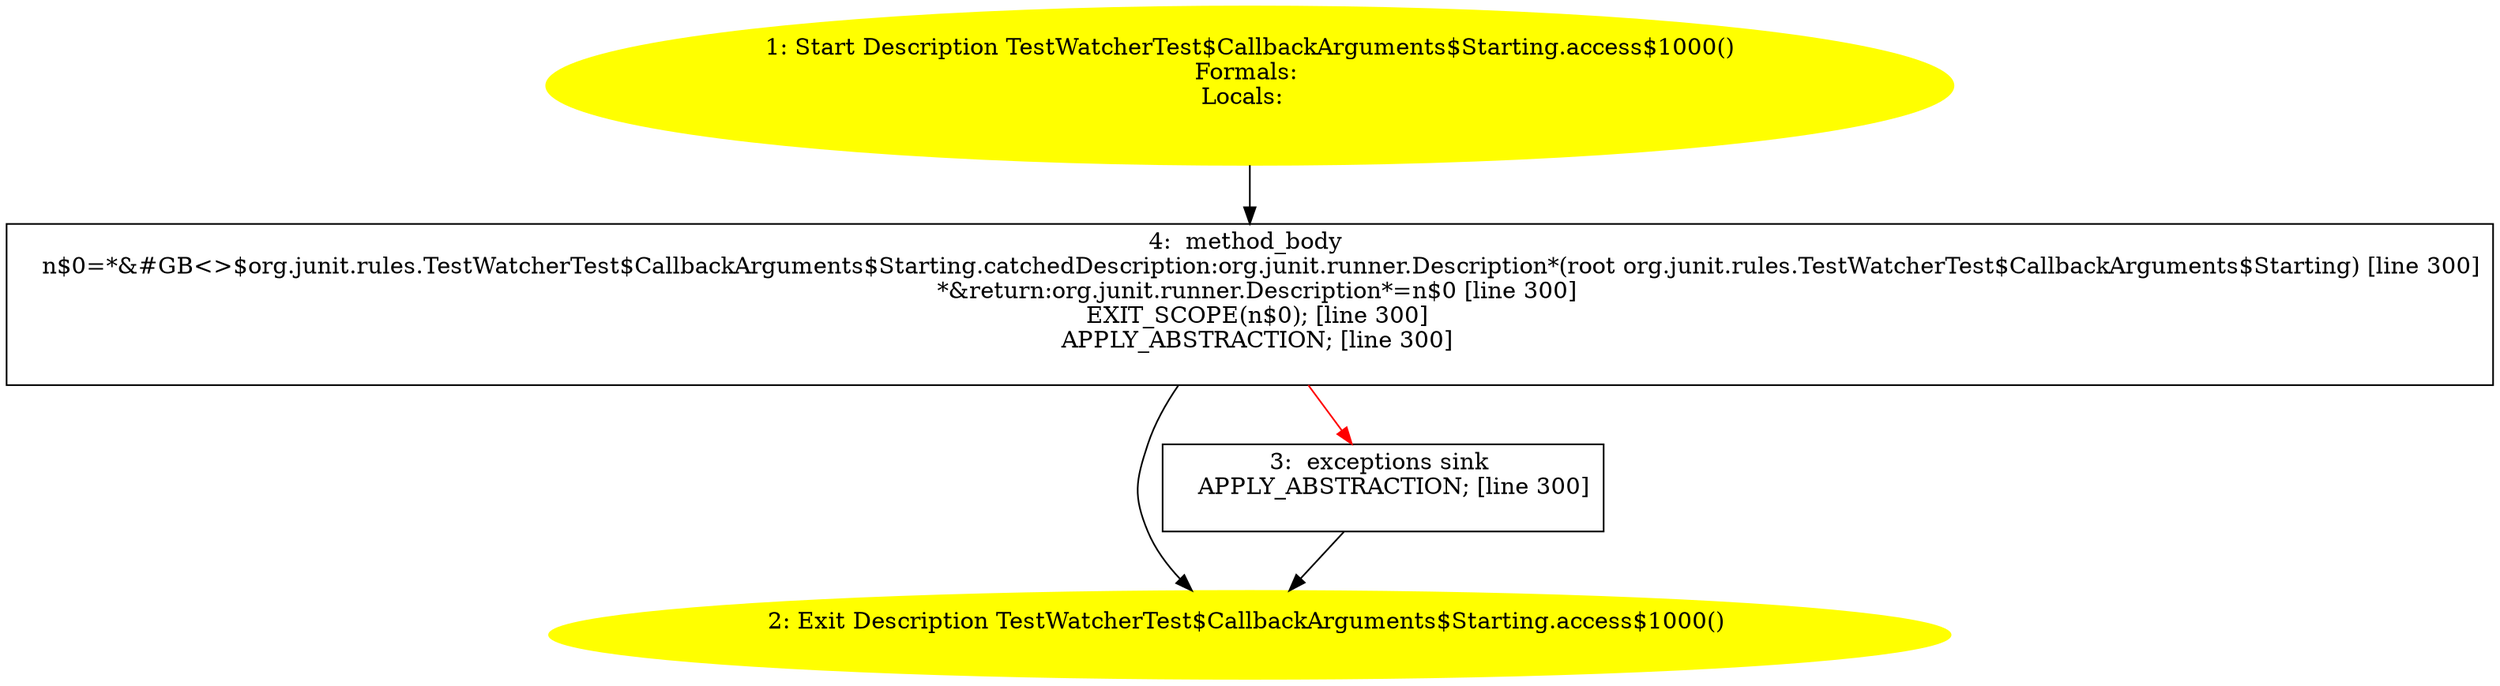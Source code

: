 /* @generated */
digraph cfg {
"org.junit.rules.TestWatcherTest$CallbackArguments$Starting.access$1000():org.junit.runner.Descriptio.151eb162a2cc49adad36a9c81ded2670_1" [label="1: Start Description TestWatcherTest$CallbackArguments$Starting.access$1000()\nFormals: \nLocals:  \n  " color=yellow style=filled]
	

	 "org.junit.rules.TestWatcherTest$CallbackArguments$Starting.access$1000():org.junit.runner.Descriptio.151eb162a2cc49adad36a9c81ded2670_1" -> "org.junit.rules.TestWatcherTest$CallbackArguments$Starting.access$1000():org.junit.runner.Descriptio.151eb162a2cc49adad36a9c81ded2670_4" ;
"org.junit.rules.TestWatcherTest$CallbackArguments$Starting.access$1000():org.junit.runner.Descriptio.151eb162a2cc49adad36a9c81ded2670_2" [label="2: Exit Description TestWatcherTest$CallbackArguments$Starting.access$1000() \n  " color=yellow style=filled]
	

"org.junit.rules.TestWatcherTest$CallbackArguments$Starting.access$1000():org.junit.runner.Descriptio.151eb162a2cc49adad36a9c81ded2670_3" [label="3:  exceptions sink \n   APPLY_ABSTRACTION; [line 300]\n " shape="box"]
	

	 "org.junit.rules.TestWatcherTest$CallbackArguments$Starting.access$1000():org.junit.runner.Descriptio.151eb162a2cc49adad36a9c81ded2670_3" -> "org.junit.rules.TestWatcherTest$CallbackArguments$Starting.access$1000():org.junit.runner.Descriptio.151eb162a2cc49adad36a9c81ded2670_2" ;
"org.junit.rules.TestWatcherTest$CallbackArguments$Starting.access$1000():org.junit.runner.Descriptio.151eb162a2cc49adad36a9c81ded2670_4" [label="4:  method_body \n   n$0=*&#GB<>$org.junit.rules.TestWatcherTest$CallbackArguments$Starting.catchedDescription:org.junit.runner.Description*(root org.junit.rules.TestWatcherTest$CallbackArguments$Starting) [line 300]\n  *&return:org.junit.runner.Description*=n$0 [line 300]\n  EXIT_SCOPE(n$0); [line 300]\n  APPLY_ABSTRACTION; [line 300]\n " shape="box"]
	

	 "org.junit.rules.TestWatcherTest$CallbackArguments$Starting.access$1000():org.junit.runner.Descriptio.151eb162a2cc49adad36a9c81ded2670_4" -> "org.junit.rules.TestWatcherTest$CallbackArguments$Starting.access$1000():org.junit.runner.Descriptio.151eb162a2cc49adad36a9c81ded2670_2" ;
	 "org.junit.rules.TestWatcherTest$CallbackArguments$Starting.access$1000():org.junit.runner.Descriptio.151eb162a2cc49adad36a9c81ded2670_4" -> "org.junit.rules.TestWatcherTest$CallbackArguments$Starting.access$1000():org.junit.runner.Descriptio.151eb162a2cc49adad36a9c81ded2670_3" [color="red" ];
}

